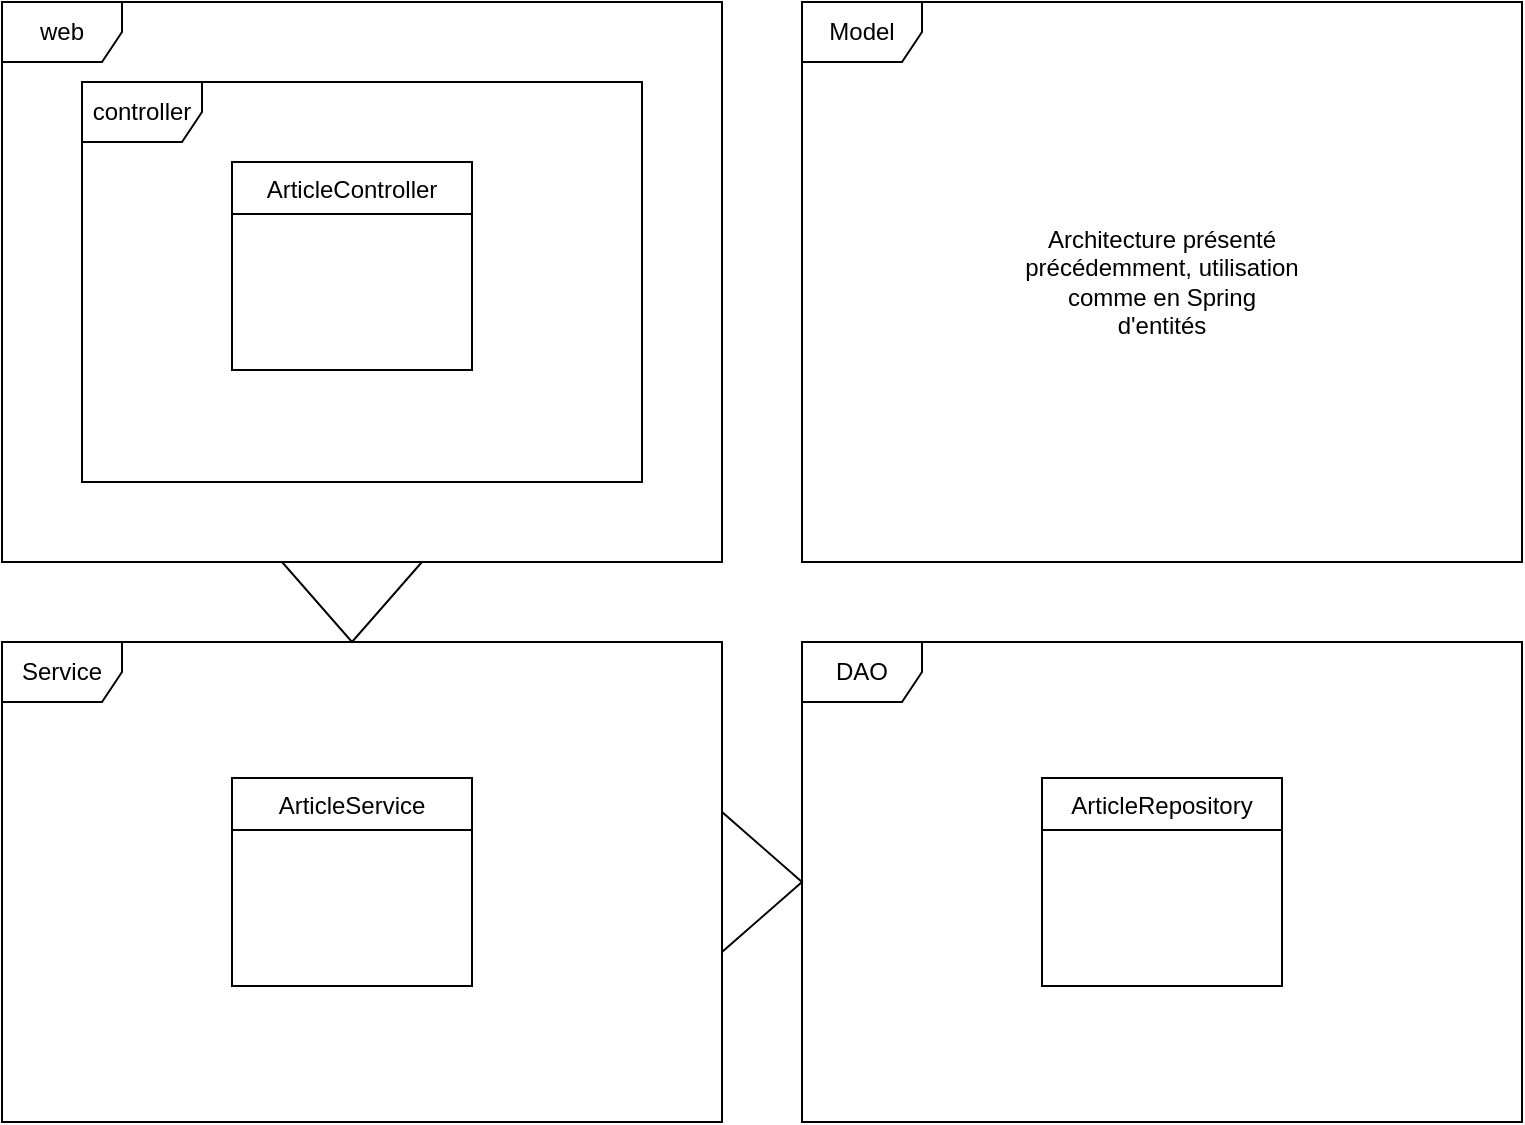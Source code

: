 <mxfile version="14.2.7" type="device"><diagram id="bZxIExvp2_r5493srTBn" name="Page-1"><mxGraphModel dx="1102" dy="614" grid="1" gridSize="10" guides="1" tooltips="1" connect="1" arrows="1" fold="1" page="1" pageScale="1" pageWidth="827" pageHeight="1169" math="0" shadow="0"><root><mxCell id="0"/><mxCell id="1" parent="0"/><mxCell id="vKj2G7_OoKPD_2eD8TtB-19" value="web" style="shape=umlFrame;whiteSpace=wrap;html=1;" parent="1" vertex="1"><mxGeometry x="40" y="280" width="360" height="280" as="geometry"/></mxCell><mxCell id="vKj2G7_OoKPD_2eD8TtB-20" value="controller" style="shape=umlFrame;whiteSpace=wrap;html=1;" parent="1" vertex="1"><mxGeometry x="80" y="320" width="280" height="200" as="geometry"/></mxCell><mxCell id="vKj2G7_OoKPD_2eD8TtB-22" value="Service" style="shape=umlFrame;whiteSpace=wrap;html=1;" parent="1" vertex="1"><mxGeometry x="40" y="600" width="360" height="240" as="geometry"/></mxCell><mxCell id="vKj2G7_OoKPD_2eD8TtB-27" value="DAO" style="shape=umlFrame;whiteSpace=wrap;html=1;" parent="1" vertex="1"><mxGeometry x="440" y="600" width="360" height="240" as="geometry"/></mxCell><mxCell id="vKj2G7_OoKPD_2eD8TtB-23" value="ArticleRepository" style="swimlane;fontStyle=0;childLayout=stackLayout;horizontal=1;startSize=26;fillColor=none;horizontalStack=0;resizeParent=1;resizeParentMax=0;resizeLast=0;collapsible=1;marginBottom=0;" parent="1" vertex="1"><mxGeometry x="560" y="668" width="120" height="104" as="geometry"/></mxCell><mxCell id="vKj2G7_OoKPD_2eD8TtB-28" value="" style="html=1;shadow=0;dashed=0;align=center;verticalAlign=middle;shape=mxgraph.arrows2.arrow;dy=0.6;dx=40;direction=south;notch=0;" parent="1" vertex="1"><mxGeometry x="180" y="560" width="70" height="40" as="geometry"/></mxCell><mxCell id="vKj2G7_OoKPD_2eD8TtB-29" value="" style="html=1;shadow=0;dashed=0;align=center;verticalAlign=middle;shape=mxgraph.arrows2.arrow;dy=0.6;dx=40;notch=0;" parent="1" vertex="1"><mxGeometry x="400" y="685" width="40" height="70" as="geometry"/></mxCell><mxCell id="vKj2G7_OoKPD_2eD8TtB-34" value="ArticleService" style="swimlane;fontStyle=0;childLayout=stackLayout;horizontal=1;startSize=26;fillColor=none;horizontalStack=0;resizeParent=1;resizeParentMax=0;resizeLast=0;collapsible=1;marginBottom=0;" parent="1" vertex="1"><mxGeometry x="155" y="668" width="120" height="104" as="geometry"/></mxCell><mxCell id="vKj2G7_OoKPD_2eD8TtB-38" value="ArticleController" style="swimlane;fontStyle=0;childLayout=stackLayout;horizontal=1;startSize=26;fillColor=none;horizontalStack=0;resizeParent=1;resizeParentMax=0;resizeLast=0;collapsible=1;marginBottom=0;" parent="1" vertex="1"><mxGeometry x="155" y="360" width="120" height="104" as="geometry"/></mxCell><mxCell id="vKj2G7_OoKPD_2eD8TtB-42" value="Model" style="shape=umlFrame;whiteSpace=wrap;html=1;" parent="1" vertex="1"><mxGeometry x="440" y="280" width="360" height="280" as="geometry"/></mxCell><mxCell id="vKj2G7_OoKPD_2eD8TtB-43" value="Architecture présenté précédemment, utilisation comme en Spring d'entités" style="text;html=1;strokeColor=none;fillColor=none;align=center;verticalAlign=middle;whiteSpace=wrap;rounded=0;" parent="1" vertex="1"><mxGeometry x="550" y="386" width="140" height="68" as="geometry"/></mxCell></root></mxGraphModel></diagram></mxfile>